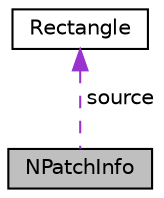 digraph "NPatchInfo"
{
 // LATEX_PDF_SIZE
  edge [fontname="Helvetica",fontsize="10",labelfontname="Helvetica",labelfontsize="10"];
  node [fontname="Helvetica",fontsize="10",shape=record];
  Node1 [label="NPatchInfo",height=0.2,width=0.4,color="black", fillcolor="grey75", style="filled", fontcolor="black",tooltip=" "];
  Node2 -> Node1 [dir="back",color="darkorchid3",fontsize="10",style="dashed",label=" source" ,fontname="Helvetica"];
  Node2 [label="Rectangle",height=0.2,width=0.4,color="black", fillcolor="white", style="filled",URL="$structRectangle.html",tooltip=" "];
}

